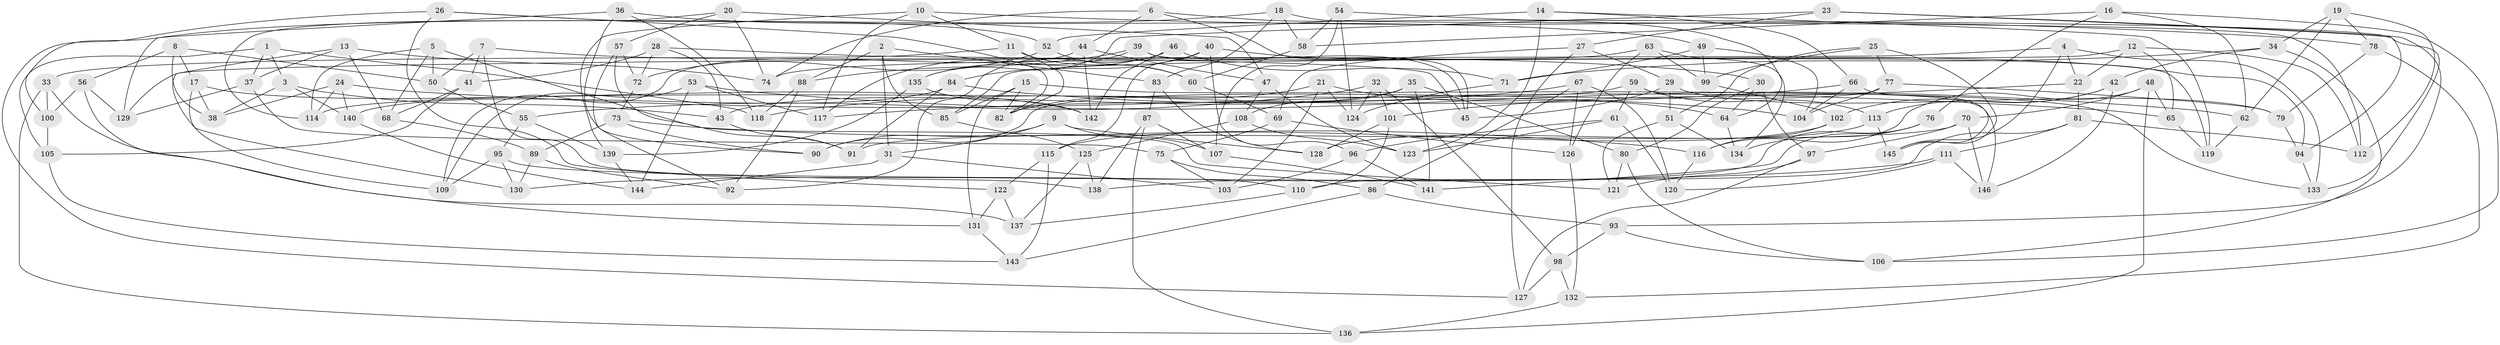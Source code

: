 // coarse degree distribution, {6: 0.4895833333333333, 5: 0.03125, 4: 0.46875, 3: 0.010416666666666666}
// Generated by graph-tools (version 1.1) at 2025/24/03/03/25 07:24:23]
// undirected, 146 vertices, 292 edges
graph export_dot {
graph [start="1"]
  node [color=gray90,style=filled];
  1;
  2;
  3;
  4;
  5;
  6;
  7;
  8;
  9;
  10;
  11;
  12;
  13;
  14;
  15;
  16;
  17;
  18;
  19;
  20;
  21;
  22;
  23;
  24;
  25;
  26;
  27;
  28;
  29;
  30;
  31;
  32;
  33;
  34;
  35;
  36;
  37;
  38;
  39;
  40;
  41;
  42;
  43;
  44;
  45;
  46;
  47;
  48;
  49;
  50;
  51;
  52;
  53;
  54;
  55;
  56;
  57;
  58;
  59;
  60;
  61;
  62;
  63;
  64;
  65;
  66;
  67;
  68;
  69;
  70;
  71;
  72;
  73;
  74;
  75;
  76;
  77;
  78;
  79;
  80;
  81;
  82;
  83;
  84;
  85;
  86;
  87;
  88;
  89;
  90;
  91;
  92;
  93;
  94;
  95;
  96;
  97;
  98;
  99;
  100;
  101;
  102;
  103;
  104;
  105;
  106;
  107;
  108;
  109;
  110;
  111;
  112;
  113;
  114;
  115;
  116;
  117;
  118;
  119;
  120;
  121;
  122;
  123;
  124;
  125;
  126;
  127;
  128;
  129;
  130;
  131;
  132;
  133;
  134;
  135;
  136;
  137;
  138;
  139;
  140;
  141;
  142;
  143;
  144;
  145;
  146;
  1 -- 105;
  1 -- 118;
  1 -- 3;
  1 -- 37;
  2 -- 88;
  2 -- 31;
  2 -- 85;
  2 -- 83;
  3 -- 43;
  3 -- 38;
  3 -- 140;
  4 -- 129;
  4 -- 22;
  4 -- 145;
  4 -- 133;
  5 -- 121;
  5 -- 50;
  5 -- 114;
  5 -- 68;
  6 -- 64;
  6 -- 44;
  6 -- 74;
  6 -- 45;
  7 -- 41;
  7 -- 138;
  7 -- 30;
  7 -- 50;
  8 -- 50;
  8 -- 38;
  8 -- 17;
  8 -- 56;
  9 -- 107;
  9 -- 128;
  9 -- 90;
  9 -- 31;
  10 -- 11;
  10 -- 117;
  10 -- 78;
  10 -- 139;
  11 -- 60;
  11 -- 82;
  11 -- 33;
  12 -- 85;
  12 -- 65;
  12 -- 22;
  12 -- 112;
  13 -- 130;
  13 -- 74;
  13 -- 68;
  13 -- 37;
  14 -- 66;
  14 -- 52;
  14 -- 123;
  14 -- 119;
  15 -- 82;
  15 -- 85;
  15 -- 133;
  15 -- 131;
  16 -- 62;
  16 -- 106;
  16 -- 76;
  16 -- 58;
  17 -- 109;
  17 -- 142;
  17 -- 38;
  18 -- 83;
  18 -- 58;
  18 -- 112;
  18 -- 100;
  19 -- 78;
  19 -- 62;
  19 -- 34;
  19 -- 112;
  20 -- 47;
  20 -- 114;
  20 -- 57;
  20 -- 74;
  21 -- 82;
  21 -- 124;
  21 -- 64;
  21 -- 103;
  22 -- 101;
  22 -- 81;
  23 -- 93;
  23 -- 27;
  23 -- 94;
  23 -- 135;
  24 -- 65;
  24 -- 140;
  24 -- 114;
  24 -- 38;
  25 -- 51;
  25 -- 99;
  25 -- 145;
  25 -- 77;
  26 -- 122;
  26 -- 82;
  26 -- 127;
  26 -- 52;
  27 -- 29;
  27 -- 127;
  27 -- 69;
  28 -- 45;
  28 -- 72;
  28 -- 41;
  28 -- 43;
  29 -- 79;
  29 -- 45;
  29 -- 51;
  30 -- 64;
  30 -- 97;
  30 -- 80;
  31 -- 144;
  31 -- 103;
  32 -- 101;
  32 -- 124;
  32 -- 98;
  32 -- 55;
  33 -- 136;
  33 -- 137;
  33 -- 100;
  34 -- 71;
  34 -- 42;
  34 -- 106;
  35 -- 80;
  35 -- 43;
  35 -- 141;
  35 -- 108;
  36 -- 129;
  36 -- 118;
  36 -- 90;
  36 -- 49;
  37 -- 75;
  37 -- 129;
  39 -- 45;
  39 -- 88;
  39 -- 135;
  39 -- 119;
  40 -- 96;
  40 -- 115;
  40 -- 84;
  40 -- 94;
  41 -- 105;
  41 -- 68;
  42 -- 146;
  42 -- 113;
  42 -- 102;
  43 -- 91;
  44 -- 142;
  44 -- 47;
  44 -- 109;
  46 -- 92;
  46 -- 117;
  46 -- 71;
  46 -- 142;
  47 -- 108;
  47 -- 123;
  48 -- 65;
  48 -- 70;
  48 -- 136;
  48 -- 116;
  49 -- 104;
  49 -- 99;
  49 -- 71;
  50 -- 55;
  51 -- 121;
  51 -- 134;
  52 -- 72;
  52 -- 60;
  53 -- 144;
  53 -- 117;
  53 -- 62;
  53 -- 109;
  54 -- 107;
  54 -- 58;
  54 -- 133;
  54 -- 124;
  55 -- 95;
  55 -- 139;
  56 -- 129;
  56 -- 100;
  56 -- 131;
  57 -- 91;
  57 -- 92;
  57 -- 72;
  58 -- 60;
  59 -- 61;
  59 -- 113;
  59 -- 114;
  59 -- 146;
  60 -- 69;
  61 -- 123;
  61 -- 120;
  61 -- 96;
  62 -- 119;
  63 -- 134;
  63 -- 74;
  63 -- 99;
  63 -- 126;
  64 -- 134;
  65 -- 119;
  66 -- 117;
  66 -- 104;
  66 -- 145;
  67 -- 126;
  67 -- 86;
  67 -- 120;
  67 -- 118;
  68 -- 89;
  69 -- 126;
  69 -- 75;
  70 -- 146;
  70 -- 91;
  70 -- 97;
  71 -- 124;
  72 -- 73;
  73 -- 89;
  73 -- 90;
  73 -- 116;
  75 -- 103;
  75 -- 86;
  76 -- 134;
  76 -- 141;
  76 -- 138;
  77 -- 79;
  77 -- 104;
  77 -- 90;
  78 -- 132;
  78 -- 79;
  79 -- 94;
  80 -- 106;
  80 -- 121;
  81 -- 112;
  81 -- 111;
  81 -- 110;
  83 -- 87;
  83 -- 128;
  84 -- 140;
  84 -- 91;
  84 -- 104;
  85 -- 125;
  86 -- 143;
  86 -- 93;
  87 -- 138;
  87 -- 136;
  87 -- 107;
  88 -- 118;
  88 -- 92;
  89 -- 130;
  89 -- 92;
  93 -- 98;
  93 -- 106;
  94 -- 133;
  95 -- 110;
  95 -- 130;
  95 -- 109;
  96 -- 103;
  96 -- 141;
  97 -- 127;
  97 -- 121;
  98 -- 132;
  98 -- 127;
  99 -- 102;
  100 -- 105;
  101 -- 128;
  101 -- 110;
  102 -- 116;
  102 -- 115;
  105 -- 143;
  107 -- 141;
  108 -- 125;
  108 -- 123;
  110 -- 137;
  111 -- 120;
  111 -- 146;
  111 -- 130;
  113 -- 145;
  113 -- 128;
  115 -- 143;
  115 -- 122;
  116 -- 120;
  122 -- 137;
  122 -- 131;
  125 -- 138;
  125 -- 137;
  126 -- 132;
  131 -- 143;
  132 -- 136;
  135 -- 142;
  135 -- 139;
  139 -- 144;
  140 -- 144;
}
